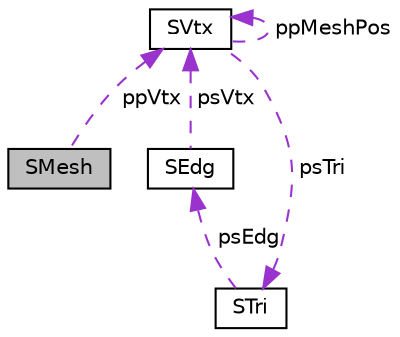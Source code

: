 digraph "SMesh"
{
  edge [fontname="Helvetica",fontsize="10",labelfontname="Helvetica",labelfontsize="10"];
  node [fontname="Helvetica",fontsize="10",shape=record];
  Node1 [label="SMesh",height=0.2,width=0.4,color="black", fillcolor="grey75", style="filled", fontcolor="black"];
  Node2 -> Node1 [dir="back",color="darkorchid3",fontsize="10",style="dashed",label=" ppVtx" ,fontname="Helvetica"];
  Node2 [label="SVtx",height=0.2,width=0.4,color="black", fillcolor="white", style="filled",URL="$struct_s_vtx.html"];
  Node2 -> Node2 [dir="back",color="darkorchid3",fontsize="10",style="dashed",label=" ppMeshPos" ,fontname="Helvetica"];
  Node3 -> Node2 [dir="back",color="darkorchid3",fontsize="10",style="dashed",label=" psTri" ,fontname="Helvetica"];
  Node3 [label="STri",height=0.2,width=0.4,color="black", fillcolor="white", style="filled",URL="$struct_s_tri.html"];
  Node4 -> Node3 [dir="back",color="darkorchid3",fontsize="10",style="dashed",label=" psEdg" ,fontname="Helvetica"];
  Node4 [label="SEdg",height=0.2,width=0.4,color="black", fillcolor="white", style="filled",URL="$struct_s_edg.html"];
  Node2 -> Node4 [dir="back",color="darkorchid3",fontsize="10",style="dashed",label=" psVtx" ,fontname="Helvetica"];
}
